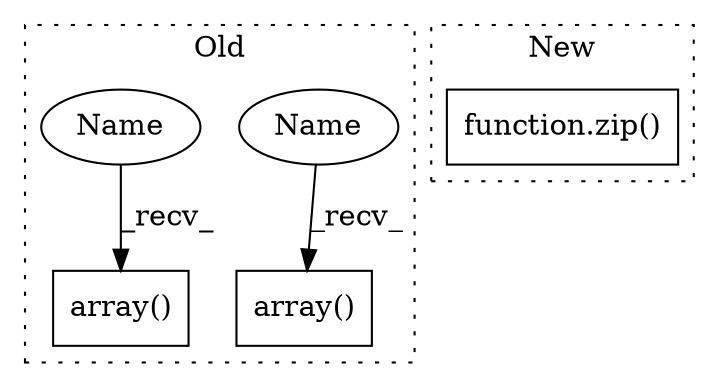 digraph G {
subgraph cluster0 {
1 [label="array()" a="75" s="1836,1895" l="9,1" shape="box"];
3 [label="array()" a="75" s="1642,1716" l="22,1" shape="box"];
4 [label="Name" a="87" s="1642" l="2" shape="ellipse"];
5 [label="Name" a="87" s="1836" l="2" shape="ellipse"];
label = "Old";
style="dotted";
}
subgraph cluster1 {
2 [label="function.zip()" a="75" s="1383,1388" l="4,12" shape="box"];
label = "New";
style="dotted";
}
4 -> 3 [label="_recv_"];
5 -> 1 [label="_recv_"];
}